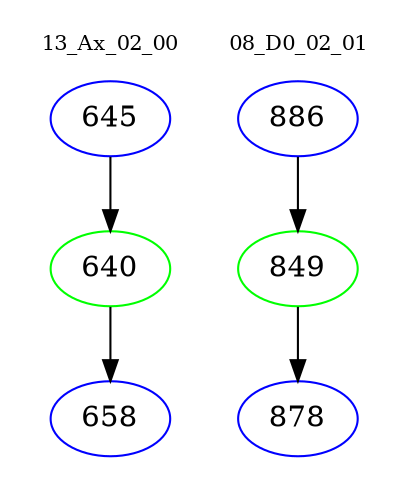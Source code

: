 digraph{
subgraph cluster_0 {
color = white
label = "13_Ax_02_00";
fontsize=10;
T0_645 [label="645", color="blue"]
T0_645 -> T0_640 [color="black"]
T0_640 [label="640", color="green"]
T0_640 -> T0_658 [color="black"]
T0_658 [label="658", color="blue"]
}
subgraph cluster_1 {
color = white
label = "08_D0_02_01";
fontsize=10;
T1_886 [label="886", color="blue"]
T1_886 -> T1_849 [color="black"]
T1_849 [label="849", color="green"]
T1_849 -> T1_878 [color="black"]
T1_878 [label="878", color="blue"]
}
}
